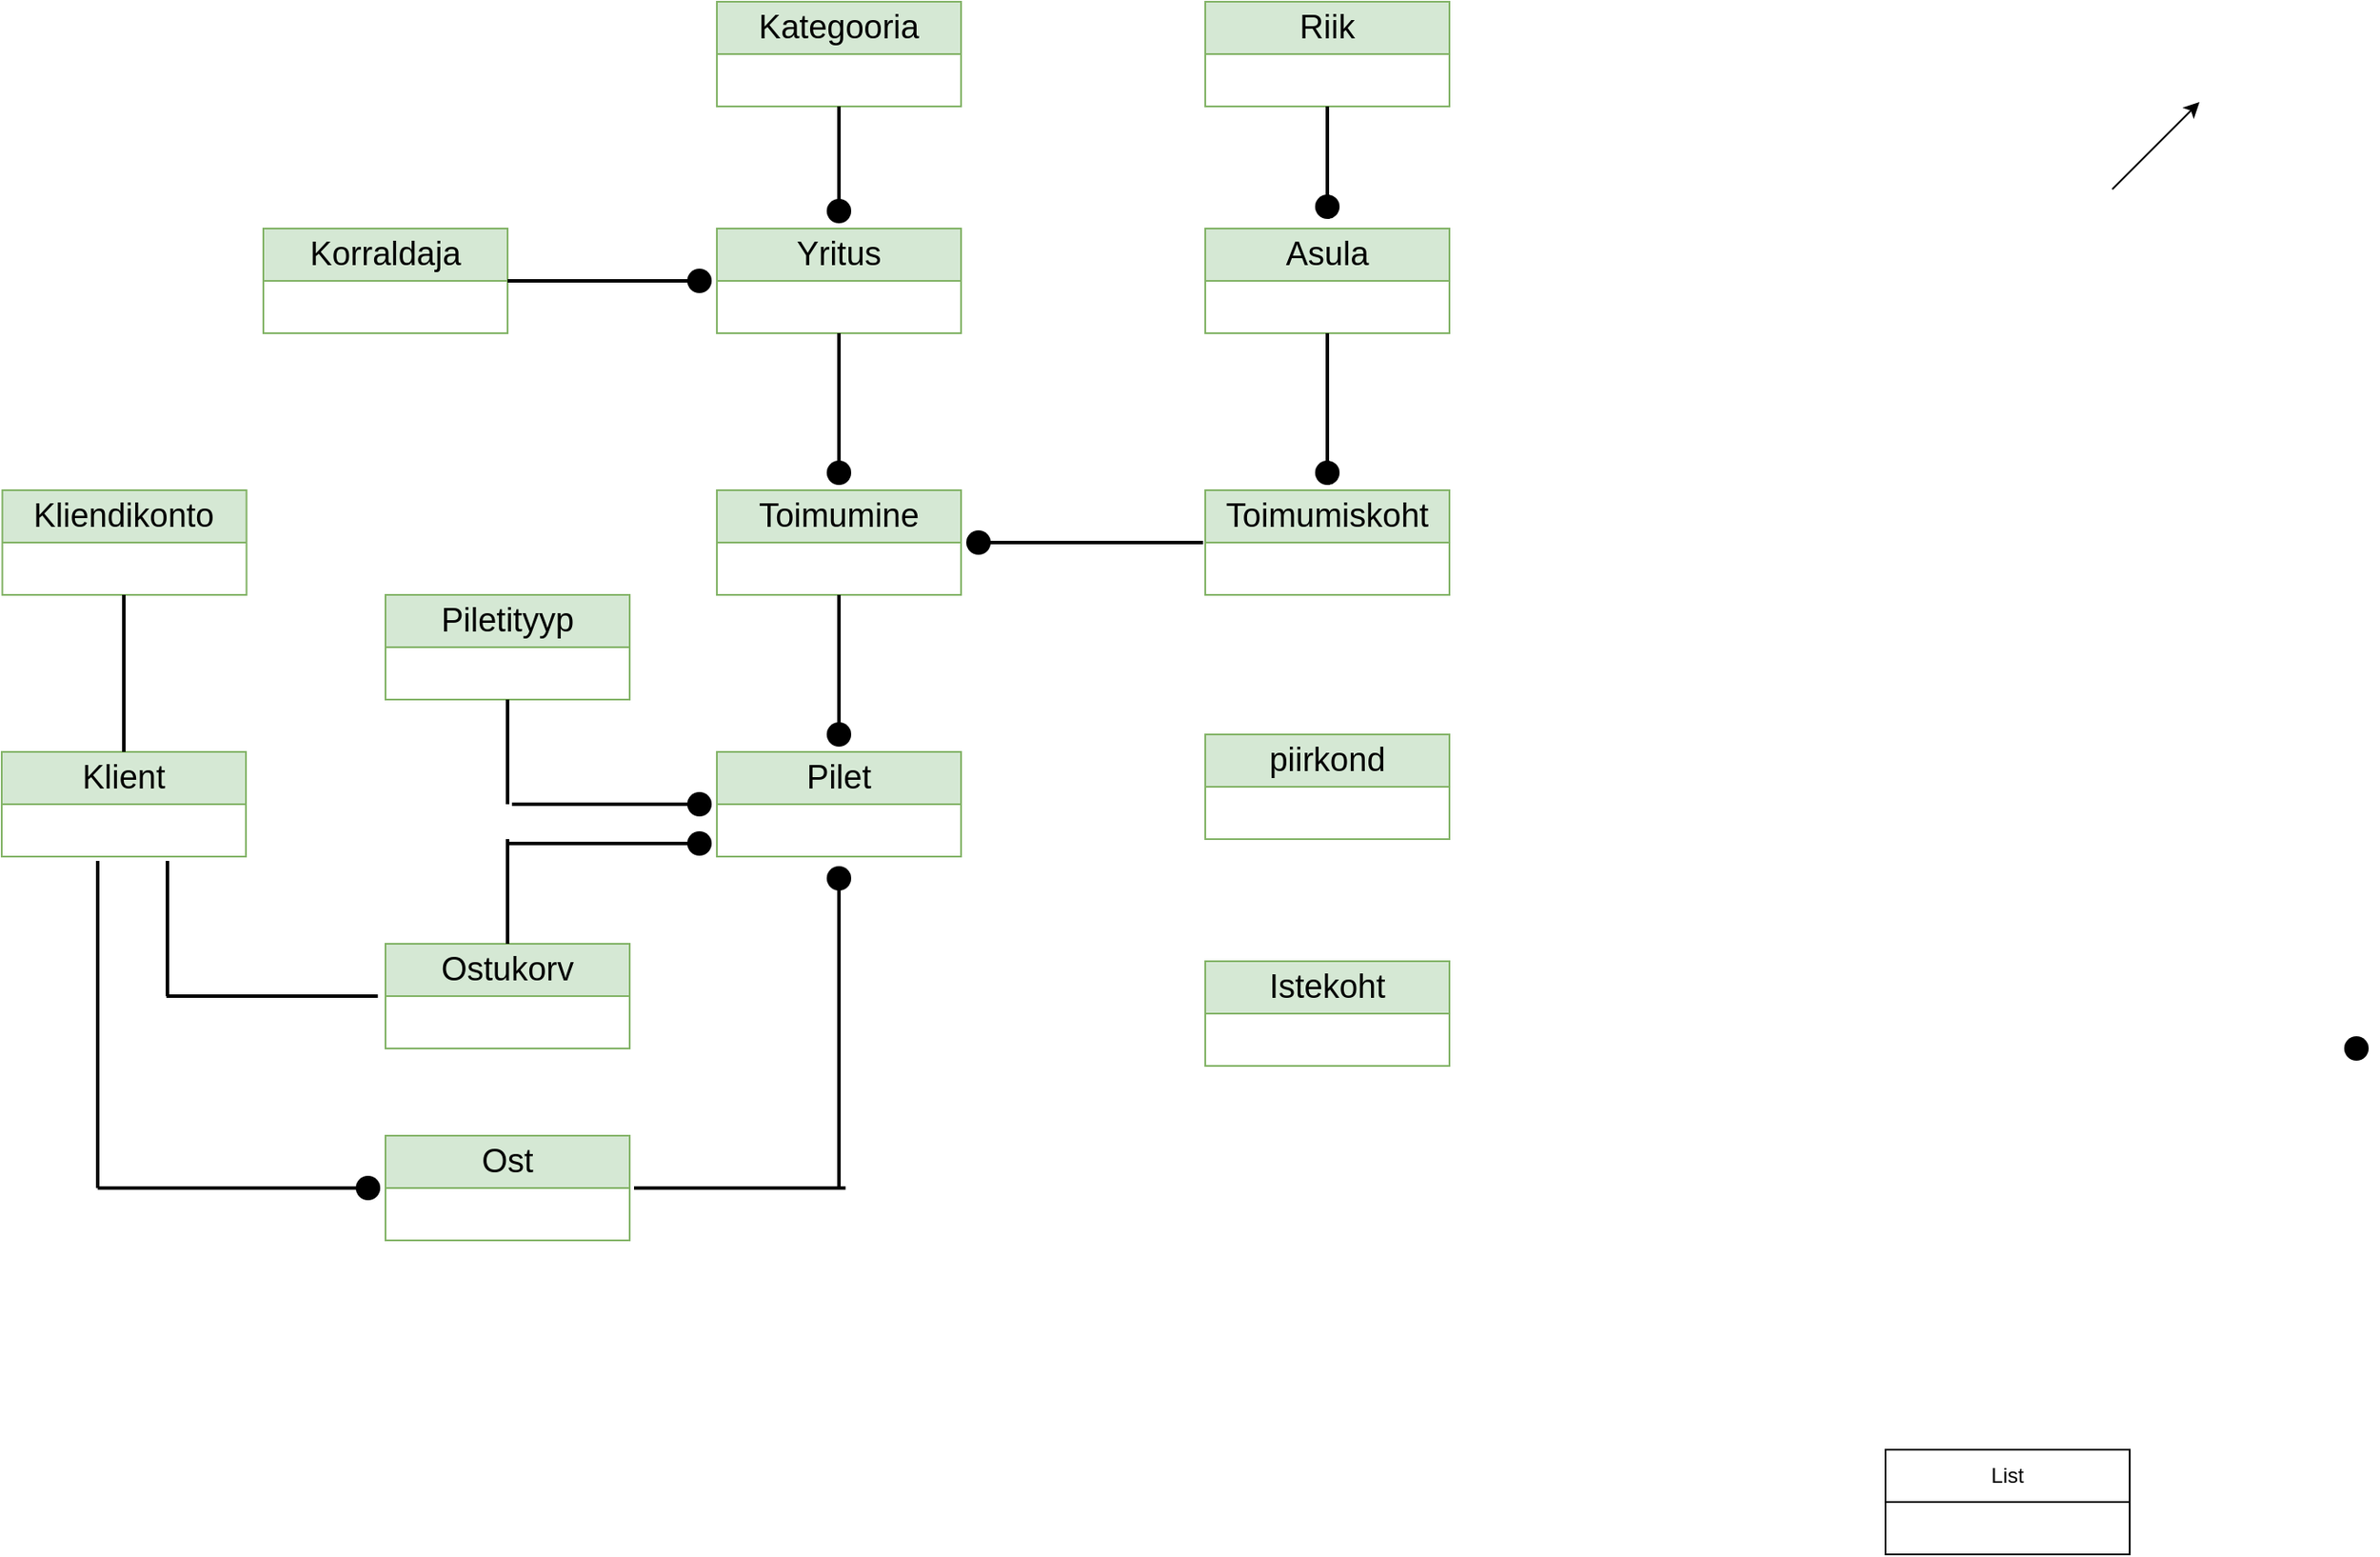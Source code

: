 <mxfile version="26.1.3">
  <diagram name="Page-1" id="rUoAqe0sw1Ps4R46nMY7">
    <mxGraphModel dx="2020" dy="1308" grid="1" gridSize="10" guides="1" tooltips="1" connect="1" arrows="1" fold="1" page="1" pageScale="1" pageWidth="2339" pageHeight="3300" math="0" shadow="0">
      <root>
        <mxCell id="0" />
        <mxCell id="1" parent="0" />
        <mxCell id="gXU5FecRmnY3TLf8vR_u-1" value="Yritus" style="swimlane;fontStyle=0;childLayout=stackLayout;horizontal=1;startSize=30;horizontalStack=0;resizeParent=1;resizeParentMax=0;resizeLast=0;collapsible=1;marginBottom=0;whiteSpace=wrap;html=1;fillColor=#d5e8d4;strokeColor=#82b366;fontSize=19;" vertex="1" parent="1">
          <mxGeometry x="600" y="190" width="140" height="60" as="geometry" />
        </mxCell>
        <mxCell id="gXU5FecRmnY3TLf8vR_u-3" value="&amp;nbsp;" style="text;strokeColor=none;fillColor=none;align=left;verticalAlign=middle;spacingLeft=4;spacingRight=4;overflow=hidden;points=[[0,0.5],[1,0.5]];portConstraint=eastwest;rotatable=0;whiteSpace=wrap;html=1;fontSize=19;" vertex="1" parent="gXU5FecRmnY3TLf8vR_u-1">
          <mxGeometry y="30" width="140" height="30" as="geometry" />
        </mxCell>
        <mxCell id="gXU5FecRmnY3TLf8vR_u-5" value="&lt;font&gt;Kategooria&lt;/font&gt;" style="swimlane;fontStyle=0;childLayout=stackLayout;horizontal=1;startSize=30;horizontalStack=0;resizeParent=1;resizeParentMax=0;resizeLast=0;collapsible=1;marginBottom=0;whiteSpace=wrap;html=1;fillColor=#d5e8d4;strokeColor=#82b366;fontSize=19;" vertex="1" parent="1">
          <mxGeometry x="600" y="60" width="140" height="60" as="geometry" />
        </mxCell>
        <mxCell id="gXU5FecRmnY3TLf8vR_u-8" value="&amp;nbsp;" style="text;strokeColor=none;fillColor=none;align=left;verticalAlign=middle;spacingLeft=4;spacingRight=4;overflow=hidden;points=[[0,0.5],[1,0.5]];portConstraint=eastwest;rotatable=0;whiteSpace=wrap;html=1;fontSize=19;" vertex="1" parent="gXU5FecRmnY3TLf8vR_u-5">
          <mxGeometry y="30" width="140" height="30" as="geometry" />
        </mxCell>
        <mxCell id="gXU5FecRmnY3TLf8vR_u-9" value="Toimumine" style="swimlane;fontStyle=0;childLayout=stackLayout;horizontal=1;startSize=30;horizontalStack=0;resizeParent=1;resizeParentMax=0;resizeLast=0;collapsible=1;marginBottom=0;whiteSpace=wrap;html=1;fillColor=#d5e8d4;strokeColor=#82b366;fontSize=19;" vertex="1" parent="1">
          <mxGeometry x="600" y="340" width="140" height="60" as="geometry" />
        </mxCell>
        <mxCell id="gXU5FecRmnY3TLf8vR_u-10" value="&amp;nbsp;" style="text;strokeColor=none;fillColor=none;align=left;verticalAlign=middle;spacingLeft=4;spacingRight=4;overflow=hidden;points=[[0,0.5],[1,0.5]];portConstraint=eastwest;rotatable=0;whiteSpace=wrap;html=1;fontSize=19;" vertex="1" parent="gXU5FecRmnY3TLf8vR_u-9">
          <mxGeometry y="30" width="140" height="30" as="geometry" />
        </mxCell>
        <mxCell id="gXU5FecRmnY3TLf8vR_u-13" value="Toimumiskoht" style="swimlane;fontStyle=0;childLayout=stackLayout;horizontal=1;startSize=30;horizontalStack=0;resizeParent=1;resizeParentMax=0;resizeLast=0;collapsible=1;marginBottom=0;whiteSpace=wrap;html=1;fillColor=#d5e8d4;strokeColor=#82b366;fontSize=19;" vertex="1" parent="1">
          <mxGeometry x="880" y="340" width="140" height="60" as="geometry" />
        </mxCell>
        <mxCell id="gXU5FecRmnY3TLf8vR_u-14" value="&amp;nbsp;" style="text;strokeColor=none;fillColor=none;align=left;verticalAlign=middle;spacingLeft=4;spacingRight=4;overflow=hidden;points=[[0,0.5],[1,0.5]];portConstraint=eastwest;rotatable=0;whiteSpace=wrap;html=1;fontSize=19;" vertex="1" parent="gXU5FecRmnY3TLf8vR_u-13">
          <mxGeometry y="30" width="140" height="30" as="geometry" />
        </mxCell>
        <mxCell id="gXU5FecRmnY3TLf8vR_u-17" value="piirkond" style="swimlane;fontStyle=0;childLayout=stackLayout;horizontal=1;startSize=30;horizontalStack=0;resizeParent=1;resizeParentMax=0;resizeLast=0;collapsible=1;marginBottom=0;whiteSpace=wrap;html=1;fillColor=#d5e8d4;strokeColor=#82b366;fontSize=19;" vertex="1" parent="1">
          <mxGeometry x="880" y="480" width="140" height="60" as="geometry" />
        </mxCell>
        <mxCell id="gXU5FecRmnY3TLf8vR_u-18" value="&amp;nbsp;" style="text;strokeColor=none;fillColor=none;align=left;verticalAlign=middle;spacingLeft=4;spacingRight=4;overflow=hidden;points=[[0,0.5],[1,0.5]];portConstraint=eastwest;rotatable=0;whiteSpace=wrap;html=1;fontSize=19;" vertex="1" parent="gXU5FecRmnY3TLf8vR_u-17">
          <mxGeometry y="30" width="140" height="30" as="geometry" />
        </mxCell>
        <mxCell id="gXU5FecRmnY3TLf8vR_u-21" value="Istekoht" style="swimlane;fontStyle=0;childLayout=stackLayout;horizontal=1;startSize=30;horizontalStack=0;resizeParent=1;resizeParentMax=0;resizeLast=0;collapsible=1;marginBottom=0;whiteSpace=wrap;html=1;fillColor=#d5e8d4;strokeColor=#82b366;fontSize=19;" vertex="1" parent="1">
          <mxGeometry x="880" y="610" width="140" height="60" as="geometry" />
        </mxCell>
        <mxCell id="gXU5FecRmnY3TLf8vR_u-22" value="&amp;nbsp;" style="text;strokeColor=none;fillColor=none;align=left;verticalAlign=middle;spacingLeft=4;spacingRight=4;overflow=hidden;points=[[0,0.5],[1,0.5]];portConstraint=eastwest;rotatable=0;whiteSpace=wrap;html=1;fontSize=19;" vertex="1" parent="gXU5FecRmnY3TLf8vR_u-21">
          <mxGeometry y="30" width="140" height="30" as="geometry" />
        </mxCell>
        <mxCell id="gXU5FecRmnY3TLf8vR_u-25" value="Asula" style="swimlane;fontStyle=0;childLayout=stackLayout;horizontal=1;startSize=30;horizontalStack=0;resizeParent=1;resizeParentMax=0;resizeLast=0;collapsible=1;marginBottom=0;whiteSpace=wrap;html=1;fillColor=#d5e8d4;strokeColor=#82b366;fontSize=19;" vertex="1" parent="1">
          <mxGeometry x="880" y="190" width="140" height="60" as="geometry" />
        </mxCell>
        <mxCell id="gXU5FecRmnY3TLf8vR_u-26" value="&amp;nbsp;" style="text;strokeColor=none;fillColor=none;align=left;verticalAlign=middle;spacingLeft=4;spacingRight=4;overflow=hidden;points=[[0,0.5],[1,0.5]];portConstraint=eastwest;rotatable=0;whiteSpace=wrap;html=1;fontSize=19;" vertex="1" parent="gXU5FecRmnY3TLf8vR_u-25">
          <mxGeometry y="30" width="140" height="30" as="geometry" />
        </mxCell>
        <mxCell id="gXU5FecRmnY3TLf8vR_u-29" value="Riik" style="swimlane;fontStyle=0;childLayout=stackLayout;horizontal=1;startSize=30;horizontalStack=0;resizeParent=1;resizeParentMax=0;resizeLast=0;collapsible=1;marginBottom=0;whiteSpace=wrap;html=1;fillColor=#d5e8d4;strokeColor=#82b366;fontSize=19;" vertex="1" parent="1">
          <mxGeometry x="880" y="60" width="140" height="60" as="geometry" />
        </mxCell>
        <mxCell id="gXU5FecRmnY3TLf8vR_u-30" value="&amp;nbsp;" style="text;strokeColor=none;fillColor=none;align=left;verticalAlign=middle;spacingLeft=4;spacingRight=4;overflow=hidden;points=[[0,0.5],[1,0.5]];portConstraint=eastwest;rotatable=0;whiteSpace=wrap;html=1;fontSize=19;" vertex="1" parent="gXU5FecRmnY3TLf8vR_u-29">
          <mxGeometry y="30" width="140" height="30" as="geometry" />
        </mxCell>
        <mxCell id="gXU5FecRmnY3TLf8vR_u-33" value="Pilet" style="swimlane;fontStyle=0;childLayout=stackLayout;horizontal=1;startSize=30;horizontalStack=0;resizeParent=1;resizeParentMax=0;resizeLast=0;collapsible=1;marginBottom=0;whiteSpace=wrap;html=1;fillColor=#d5e8d4;strokeColor=#82b366;fontSize=19;" vertex="1" parent="1">
          <mxGeometry x="600" y="490" width="140" height="60" as="geometry" />
        </mxCell>
        <mxCell id="gXU5FecRmnY3TLf8vR_u-34" value="&amp;nbsp;" style="text;strokeColor=none;fillColor=none;align=left;verticalAlign=middle;spacingLeft=4;spacingRight=4;overflow=hidden;points=[[0,0.5],[1,0.5]];portConstraint=eastwest;rotatable=0;whiteSpace=wrap;html=1;fontSize=19;" vertex="1" parent="gXU5FecRmnY3TLf8vR_u-33">
          <mxGeometry y="30" width="140" height="30" as="geometry" />
        </mxCell>
        <mxCell id="gXU5FecRmnY3TLf8vR_u-37" value="Piletityyp" style="swimlane;fontStyle=0;childLayout=stackLayout;horizontal=1;startSize=30;horizontalStack=0;resizeParent=1;resizeParentMax=0;resizeLast=0;collapsible=1;marginBottom=0;whiteSpace=wrap;html=1;fillColor=#d5e8d4;strokeColor=#82b366;fontSize=19;" vertex="1" parent="1">
          <mxGeometry x="410" y="400" width="140" height="60" as="geometry" />
        </mxCell>
        <mxCell id="gXU5FecRmnY3TLf8vR_u-38" value="&amp;nbsp;" style="text;strokeColor=none;fillColor=none;align=left;verticalAlign=middle;spacingLeft=4;spacingRight=4;overflow=hidden;points=[[0,0.5],[1,0.5]];portConstraint=eastwest;rotatable=0;whiteSpace=wrap;html=1;fontSize=19;" vertex="1" parent="gXU5FecRmnY3TLf8vR_u-37">
          <mxGeometry y="30" width="140" height="30" as="geometry" />
        </mxCell>
        <mxCell id="gXU5FecRmnY3TLf8vR_u-41" value="Korraldaja" style="swimlane;fontStyle=0;childLayout=stackLayout;horizontal=1;startSize=30;horizontalStack=0;resizeParent=1;resizeParentMax=0;resizeLast=0;collapsible=1;marginBottom=0;whiteSpace=wrap;html=1;fillColor=#d5e8d4;strokeColor=#82b366;fontSize=19;" vertex="1" parent="1">
          <mxGeometry x="340" y="190" width="140" height="60" as="geometry" />
        </mxCell>
        <mxCell id="gXU5FecRmnY3TLf8vR_u-42" value="&amp;nbsp;" style="text;strokeColor=none;fillColor=none;align=left;verticalAlign=middle;spacingLeft=4;spacingRight=4;overflow=hidden;points=[[0,0.5],[1,0.5]];portConstraint=eastwest;rotatable=0;whiteSpace=wrap;html=1;fontSize=19;" vertex="1" parent="gXU5FecRmnY3TLf8vR_u-41">
          <mxGeometry y="30" width="140" height="30" as="geometry" />
        </mxCell>
        <mxCell id="gXU5FecRmnY3TLf8vR_u-45" value="Ostukorv" style="swimlane;fontStyle=0;childLayout=stackLayout;horizontal=1;startSize=30;horizontalStack=0;resizeParent=1;resizeParentMax=0;resizeLast=0;collapsible=1;marginBottom=0;whiteSpace=wrap;html=1;fillColor=#d5e8d4;strokeColor=#82b366;fontSize=19;" vertex="1" parent="1">
          <mxGeometry x="410" y="600" width="140" height="60" as="geometry" />
        </mxCell>
        <mxCell id="gXU5FecRmnY3TLf8vR_u-46" value="&amp;nbsp;" style="text;strokeColor=none;fillColor=none;align=left;verticalAlign=middle;spacingLeft=4;spacingRight=4;overflow=hidden;points=[[0,0.5],[1,0.5]];portConstraint=eastwest;rotatable=0;whiteSpace=wrap;html=1;fontSize=19;" vertex="1" parent="gXU5FecRmnY3TLf8vR_u-45">
          <mxGeometry y="30" width="140" height="30" as="geometry" />
        </mxCell>
        <mxCell id="gXU5FecRmnY3TLf8vR_u-49" value="Klient" style="swimlane;fontStyle=0;childLayout=stackLayout;horizontal=1;startSize=30;horizontalStack=0;resizeParent=1;resizeParentMax=0;resizeLast=0;collapsible=1;marginBottom=0;whiteSpace=wrap;html=1;fillColor=#d5e8d4;strokeColor=#82b366;fontSize=19;" vertex="1" parent="1">
          <mxGeometry x="190" y="490" width="140" height="60" as="geometry" />
        </mxCell>
        <mxCell id="gXU5FecRmnY3TLf8vR_u-50" value="&amp;nbsp;" style="text;strokeColor=none;fillColor=none;align=left;verticalAlign=middle;spacingLeft=4;spacingRight=4;overflow=hidden;points=[[0,0.5],[1,0.5]];portConstraint=eastwest;rotatable=0;whiteSpace=wrap;html=1;fontSize=19;" vertex="1" parent="gXU5FecRmnY3TLf8vR_u-49">
          <mxGeometry y="30" width="140" height="30" as="geometry" />
        </mxCell>
        <mxCell id="gXU5FecRmnY3TLf8vR_u-53" value="Kliendikonto" style="swimlane;fontStyle=0;childLayout=stackLayout;horizontal=1;startSize=30;horizontalStack=0;resizeParent=1;resizeParentMax=0;resizeLast=0;collapsible=1;marginBottom=0;whiteSpace=wrap;html=1;fillColor=#d5e8d4;strokeColor=#82b366;fontSize=19;" vertex="1" parent="1">
          <mxGeometry x="190.32" y="340" width="140" height="60" as="geometry" />
        </mxCell>
        <mxCell id="gXU5FecRmnY3TLf8vR_u-54" value="&amp;nbsp;" style="text;strokeColor=none;fillColor=none;align=left;verticalAlign=middle;spacingLeft=4;spacingRight=4;overflow=hidden;points=[[0,0.5],[1,0.5]];portConstraint=eastwest;rotatable=0;whiteSpace=wrap;html=1;fontSize=19;" vertex="1" parent="gXU5FecRmnY3TLf8vR_u-53">
          <mxGeometry y="30" width="140" height="30" as="geometry" />
        </mxCell>
        <mxCell id="gXU5FecRmnY3TLf8vR_u-57" value="List" style="swimlane;fontStyle=0;childLayout=stackLayout;horizontal=1;startSize=30;horizontalStack=0;resizeParent=1;resizeParentMax=0;resizeLast=0;collapsible=1;marginBottom=0;whiteSpace=wrap;html=1;" vertex="1" parent="1">
          <mxGeometry x="1270" y="890" width="140" height="60" as="geometry" />
        </mxCell>
        <mxCell id="gXU5FecRmnY3TLf8vR_u-58" value="&amp;nbsp;" style="text;strokeColor=none;fillColor=none;align=left;verticalAlign=middle;spacingLeft=4;spacingRight=4;overflow=hidden;points=[[0,0.5],[1,0.5]];portConstraint=eastwest;rotatable=0;whiteSpace=wrap;html=1;" vertex="1" parent="gXU5FecRmnY3TLf8vR_u-57">
          <mxGeometry y="30" width="140" height="30" as="geometry" />
        </mxCell>
        <mxCell id="gXU5FecRmnY3TLf8vR_u-61" value="&lt;font&gt;Ost&lt;/font&gt;" style="swimlane;fontStyle=0;childLayout=stackLayout;horizontal=1;startSize=30;horizontalStack=0;resizeParent=1;resizeParentMax=0;resizeLast=0;collapsible=1;marginBottom=0;whiteSpace=wrap;html=1;fillColor=#d5e8d4;strokeColor=#82b366;fontSize=19;" vertex="1" parent="1">
          <mxGeometry x="410" y="710" width="140" height="60" as="geometry" />
        </mxCell>
        <mxCell id="gXU5FecRmnY3TLf8vR_u-65" value="" style="endArrow=classic;html=1;rounded=0;" edge="1" parent="1">
          <mxGeometry width="50" height="50" relative="1" as="geometry">
            <mxPoint x="1400" y="167.5" as="sourcePoint" />
            <mxPoint x="1450" y="117.5" as="targetPoint" />
          </mxGeometry>
        </mxCell>
        <mxCell id="gXU5FecRmnY3TLf8vR_u-67" value="" style="shape=waypoint;sketch=0;fillStyle=solid;size=6;pointerEvents=1;points=[];fillColor=none;resizable=0;rotatable=0;perimeter=centerPerimeter;snapToPoint=1;strokeWidth=5;fontSize=19;" vertex="1" parent="1">
          <mxGeometry x="660" y="170" width="20" height="20" as="geometry" />
        </mxCell>
        <mxCell id="gXU5FecRmnY3TLf8vR_u-68" value="" style="line;strokeWidth=2;direction=south;html=1;perimeter=backbonePerimeter;points=[];outlineConnect=0;fontSize=19;" vertex="1" parent="1">
          <mxGeometry x="665" y="120" width="10" height="60" as="geometry" />
        </mxCell>
        <mxCell id="gXU5FecRmnY3TLf8vR_u-69" value="" style="shape=waypoint;sketch=0;fillStyle=solid;size=6;pointerEvents=1;points=[];fillColor=none;resizable=0;rotatable=0;perimeter=centerPerimeter;snapToPoint=1;strokeWidth=5;fontSize=19;" vertex="1" parent="1">
          <mxGeometry x="580" y="210" width="20" height="20" as="geometry" />
        </mxCell>
        <mxCell id="gXU5FecRmnY3TLf8vR_u-70" value="" style="line;strokeWidth=2;direction=south;html=1;perimeter=backbonePerimeter;points=[];outlineConnect=0;rotation=90;fontSize=19;" vertex="1" parent="1">
          <mxGeometry x="527.5" y="167.5" width="10" height="105" as="geometry" />
        </mxCell>
        <mxCell id="gXU5FecRmnY3TLf8vR_u-71" value="" style="line;strokeWidth=2;direction=south;html=1;perimeter=backbonePerimeter;points=[];outlineConnect=0;fontSize=19;" vertex="1" parent="1">
          <mxGeometry x="665" y="250" width="10" height="80" as="geometry" />
        </mxCell>
        <mxCell id="gXU5FecRmnY3TLf8vR_u-72" value="" style="shape=waypoint;sketch=0;fillStyle=solid;size=6;pointerEvents=1;points=[];fillColor=none;resizable=0;rotatable=0;perimeter=centerPerimeter;snapToPoint=1;strokeWidth=5;fontSize=19;" vertex="1" parent="1">
          <mxGeometry x="660" y="320" width="20" height="20" as="geometry" />
        </mxCell>
        <mxCell id="gXU5FecRmnY3TLf8vR_u-73" value="" style="line;strokeWidth=2;direction=south;html=1;perimeter=backbonePerimeter;points=[];outlineConnect=0;rotation=90;fontSize=19;" vertex="1" parent="1">
          <mxGeometry x="810.63" y="306.88" width="10" height="126.25" as="geometry" />
        </mxCell>
        <mxCell id="gXU5FecRmnY3TLf8vR_u-74" value="" style="shape=waypoint;sketch=0;fillStyle=solid;size=6;pointerEvents=1;points=[];fillColor=none;resizable=0;rotatable=0;perimeter=centerPerimeter;snapToPoint=1;strokeWidth=5;fontSize=19;" vertex="1" parent="1">
          <mxGeometry x="740" y="360" width="20" height="20" as="geometry" />
        </mxCell>
        <mxCell id="gXU5FecRmnY3TLf8vR_u-75" value="" style="line;strokeWidth=2;direction=south;html=1;perimeter=backbonePerimeter;points=[];outlineConnect=0;fontSize=19;" vertex="1" parent="1">
          <mxGeometry x="945" y="250" width="10" height="80" as="geometry" />
        </mxCell>
        <mxCell id="gXU5FecRmnY3TLf8vR_u-76" value="" style="line;strokeWidth=2;direction=south;html=1;perimeter=backbonePerimeter;points=[];outlineConnect=0;fontSize=19;" vertex="1" parent="1">
          <mxGeometry x="945" y="120" width="10" height="60" as="geometry" />
        </mxCell>
        <mxCell id="gXU5FecRmnY3TLf8vR_u-77" value="" style="shape=waypoint;sketch=0;fillStyle=solid;size=6;pointerEvents=1;points=[];fillColor=none;resizable=0;rotatable=0;perimeter=centerPerimeter;snapToPoint=1;strokeWidth=5;fontSize=19;" vertex="1" parent="1">
          <mxGeometry x="940" y="320" width="20" height="20" as="geometry" />
        </mxCell>
        <mxCell id="gXU5FecRmnY3TLf8vR_u-78" value="" style="shape=waypoint;sketch=0;fillStyle=solid;size=6;pointerEvents=1;points=[];fillColor=none;resizable=0;rotatable=0;perimeter=centerPerimeter;snapToPoint=1;strokeWidth=5;fontSize=19;" vertex="1" parent="1">
          <mxGeometry x="940" y="167.5" width="20" height="20" as="geometry" />
        </mxCell>
        <mxCell id="gXU5FecRmnY3TLf8vR_u-79" value="" style="line;strokeWidth=2;direction=south;html=1;perimeter=backbonePerimeter;points=[];outlineConnect=0;fontSize=19;" vertex="1" parent="1">
          <mxGeometry x="665" y="400" width="10" height="80" as="geometry" />
        </mxCell>
        <mxCell id="gXU5FecRmnY3TLf8vR_u-80" value="" style="shape=waypoint;sketch=0;fillStyle=solid;size=6;pointerEvents=1;points=[];fillColor=none;resizable=0;rotatable=0;perimeter=centerPerimeter;snapToPoint=1;strokeWidth=5;fontSize=19;" vertex="1" parent="1">
          <mxGeometry x="660" y="470" width="20" height="20" as="geometry" />
        </mxCell>
        <mxCell id="gXU5FecRmnY3TLf8vR_u-81" value="" style="line;strokeWidth=2;direction=south;html=1;perimeter=backbonePerimeter;points=[];outlineConnect=0;rotation=90;fontSize=19;" vertex="1" parent="1">
          <mxGeometry x="530" y="467.5" width="10" height="105" as="geometry" />
        </mxCell>
        <mxCell id="gXU5FecRmnY3TLf8vR_u-82" value="" style="shape=waypoint;sketch=0;fillStyle=solid;size=6;pointerEvents=1;points=[];fillColor=none;resizable=0;rotatable=0;perimeter=centerPerimeter;snapToPoint=1;strokeWidth=5;fontSize=19;" vertex="1" parent="1">
          <mxGeometry x="580" y="510" width="20" height="20" as="geometry" />
        </mxCell>
        <mxCell id="gXU5FecRmnY3TLf8vR_u-85" value="" style="line;strokeWidth=2;direction=south;html=1;perimeter=backbonePerimeter;points=[];outlineConnect=0;fontSize=19;" vertex="1" parent="1">
          <mxGeometry x="475" y="460" width="10" height="60" as="geometry" />
        </mxCell>
        <mxCell id="gXU5FecRmnY3TLf8vR_u-86" value="" style="line;strokeWidth=2;direction=south;html=1;perimeter=backbonePerimeter;points=[];outlineConnect=0;rotation=90;fontSize=19;" vertex="1" parent="1">
          <mxGeometry x="527.5" y="490" width="10" height="105" as="geometry" />
        </mxCell>
        <mxCell id="gXU5FecRmnY3TLf8vR_u-87" value="" style="shape=waypoint;sketch=0;fillStyle=solid;size=6;pointerEvents=1;points=[];fillColor=none;resizable=0;rotatable=0;perimeter=centerPerimeter;snapToPoint=1;strokeWidth=5;fontSize=19;" vertex="1" parent="1">
          <mxGeometry x="580" y="532.5" width="20" height="20" as="geometry" />
        </mxCell>
        <mxCell id="gXU5FecRmnY3TLf8vR_u-88" value="" style="line;strokeWidth=2;direction=south;html=1;perimeter=backbonePerimeter;points=[];outlineConnect=0;fontSize=19;" vertex="1" parent="1">
          <mxGeometry x="475" y="540" width="10" height="60" as="geometry" />
        </mxCell>
        <mxCell id="gXU5FecRmnY3TLf8vR_u-89" value="" style="line;strokeWidth=2;direction=south;html=1;perimeter=backbonePerimeter;points=[];outlineConnect=0;fontSize=19;" vertex="1" parent="1">
          <mxGeometry x="665" y="560" width="10" height="180" as="geometry" />
        </mxCell>
        <mxCell id="gXU5FecRmnY3TLf8vR_u-90" value="" style="line;strokeWidth=2;direction=south;html=1;perimeter=backbonePerimeter;points=[];outlineConnect=0;rotation=90;fontSize=19;" vertex="1" parent="1">
          <mxGeometry x="608.13" y="679.38" width="10" height="121.25" as="geometry" />
        </mxCell>
        <mxCell id="gXU5FecRmnY3TLf8vR_u-91" value="" style="shape=waypoint;sketch=0;fillStyle=solid;size=6;pointerEvents=1;points=[];fillColor=none;resizable=0;rotatable=0;perimeter=centerPerimeter;snapToPoint=1;strokeWidth=5;fontSize=19;" vertex="1" parent="1">
          <mxGeometry x="660" y="552.5" width="20" height="20" as="geometry" />
        </mxCell>
        <mxCell id="gXU5FecRmnY3TLf8vR_u-92" value="" style="line;strokeWidth=2;direction=south;html=1;perimeter=backbonePerimeter;points=[];outlineConnect=0;rotation=90;fontSize=19;" vertex="1" parent="1">
          <mxGeometry x="320.32" y="659.69" width="10" height="160.63" as="geometry" />
        </mxCell>
        <mxCell id="gXU5FecRmnY3TLf8vR_u-93" value="" style="line;strokeWidth=2;direction=south;html=1;perimeter=backbonePerimeter;points=[];outlineConnect=0;rotation=90;fontSize=19;" vertex="1" parent="1">
          <mxGeometry x="340.005" y="569.375" width="10" height="121.25" as="geometry" />
        </mxCell>
        <mxCell id="gXU5FecRmnY3TLf8vR_u-94" value="" style="line;strokeWidth=2;direction=south;html=1;perimeter=backbonePerimeter;points=[];outlineConnect=0;fontSize=19;" vertex="1" parent="1">
          <mxGeometry x="240" y="552.5" width="10" height="187.5" as="geometry" />
        </mxCell>
        <mxCell id="gXU5FecRmnY3TLf8vR_u-95" value="" style="line;strokeWidth=2;direction=south;html=1;perimeter=backbonePerimeter;points=[];outlineConnect=0;fontSize=19;" vertex="1" parent="1">
          <mxGeometry x="280" y="552.5" width="10" height="77.5" as="geometry" />
        </mxCell>
        <mxCell id="gXU5FecRmnY3TLf8vR_u-96" value="" style="shape=waypoint;sketch=0;fillStyle=solid;size=6;pointerEvents=1;points=[];fillColor=none;resizable=0;rotatable=0;perimeter=centerPerimeter;snapToPoint=1;strokeWidth=5;fontSize=19;" vertex="1" parent="1">
          <mxGeometry x="1530" y="650" width="20" height="20" as="geometry" />
        </mxCell>
        <mxCell id="gXU5FecRmnY3TLf8vR_u-97" value="" style="shape=waypoint;sketch=0;fillStyle=solid;size=6;pointerEvents=1;points=[];fillColor=none;resizable=0;rotatable=0;perimeter=centerPerimeter;snapToPoint=1;strokeWidth=5;fontSize=19;" vertex="1" parent="1">
          <mxGeometry x="390" y="730.01" width="20" height="20" as="geometry" />
        </mxCell>
        <mxCell id="gXU5FecRmnY3TLf8vR_u-98" value="" style="line;strokeWidth=2;direction=south;html=1;perimeter=backbonePerimeter;points=[];outlineConnect=0;fontSize=19;" vertex="1" parent="1">
          <mxGeometry x="255" y="400" width="10" height="90" as="geometry" />
        </mxCell>
      </root>
    </mxGraphModel>
  </diagram>
</mxfile>
